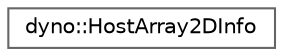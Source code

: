 digraph "Graphical Class Hierarchy"
{
 // LATEX_PDF_SIZE
  bgcolor="transparent";
  edge [fontname=Helvetica,fontsize=10,labelfontname=Helvetica,labelfontsize=10];
  node [fontname=Helvetica,fontsize=10,shape=box,height=0.2,width=0.4];
  rankdir="LR";
  Node0 [id="Node000000",label="dyno::HostArray2DInfo",height=0.2,width=0.4,color="grey40", fillcolor="white", style="filled",URL="$structdyno_1_1_host_array2_d_info.html",tooltip=" "];
}
